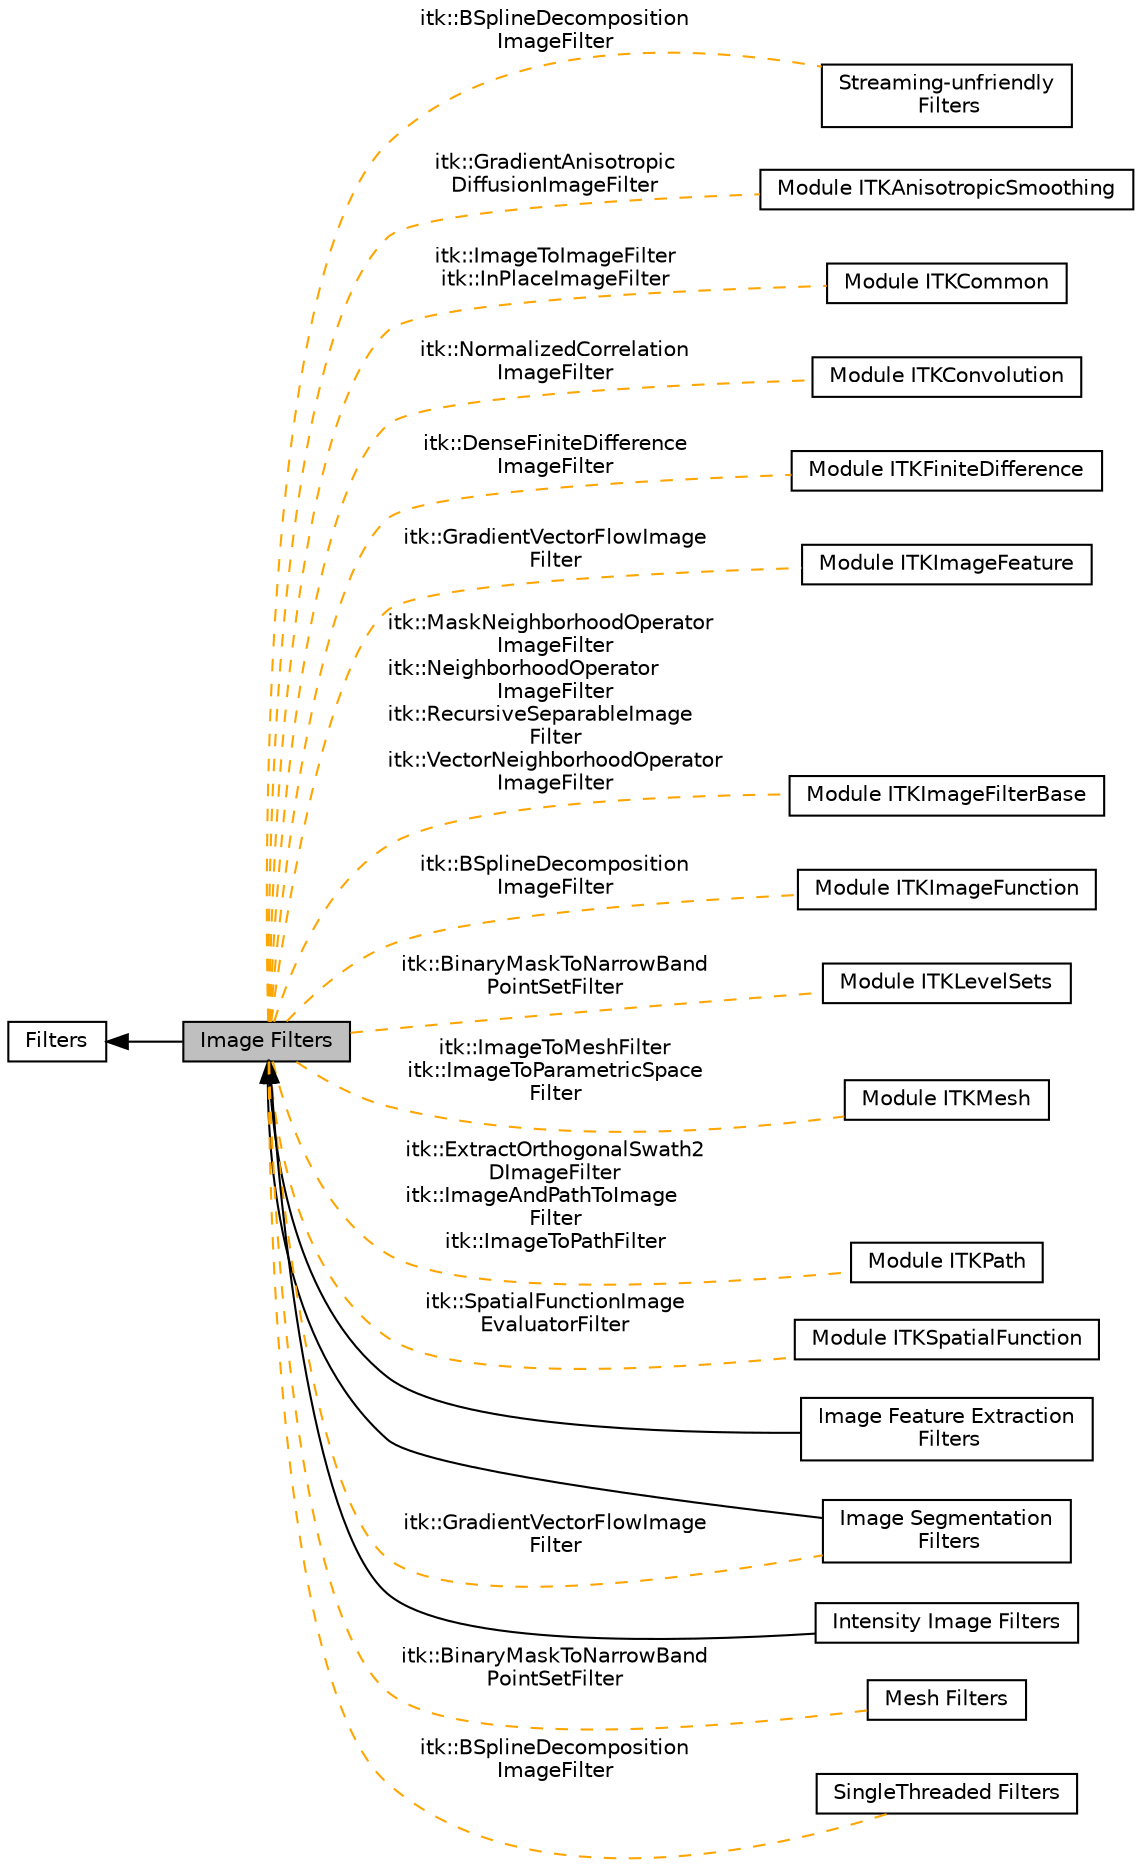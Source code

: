 digraph "Image Filters"
{
  edge [fontname="Helvetica",fontsize="10",labelfontname="Helvetica",labelfontsize="10"];
  node [fontname="Helvetica",fontsize="10",shape=box];
  rankdir=LR;
  Node9 [label="Streaming-unfriendly\l Filters",height=0.2,width=0.4,color="black", fillcolor="white", style="filled",URL="$group__CannotBeStreamed.html",tooltip=" "];
  Node2 [label="Filters",height=0.2,width=0.4,color="black", fillcolor="white", style="filled",URL="$group__Filters.html",tooltip=" "];
  Node13 [label="Module ITKAnisotropicSmoothing",height=0.2,width=0.4,color="black", fillcolor="white", style="filled",URL="$group__ITKAnisotropicSmoothing.html",tooltip=" "];
  Node15 [label="Module ITKCommon",height=0.2,width=0.4,color="black", fillcolor="white", style="filled",URL="$group__ITKCommon.html",tooltip=" "];
  Node18 [label="Module ITKConvolution",height=0.2,width=0.4,color="black", fillcolor="white", style="filled",URL="$group__ITKConvolution.html",tooltip=" "];
  Node11 [label="Module ITKFiniteDifference",height=0.2,width=0.4,color="black", fillcolor="white", style="filled",URL="$group__ITKFiniteDifference.html",tooltip=" "];
  Node14 [label="Module ITKImageFeature",height=0.2,width=0.4,color="black", fillcolor="white", style="filled",URL="$group__ITKImageFeature.html",tooltip=" "];
  Node17 [label="Module ITKImageFilterBase",height=0.2,width=0.4,color="black", fillcolor="white", style="filled",URL="$group__ITKImageFilterBase.html",tooltip=" "];
  Node10 [label="Module ITKImageFunction",height=0.2,width=0.4,color="black", fillcolor="white", style="filled",URL="$group__ITKImageFunction.html",tooltip=" "];
  Node7 [label="Module ITKLevelSets",height=0.2,width=0.4,color="black", fillcolor="white", style="filled",URL="$group__ITKLevelSets.html",tooltip=" "];
  Node16 [label="Module ITKMesh",height=0.2,width=0.4,color="black", fillcolor="white", style="filled",URL="$group__ITKMesh.html",tooltip=" "];
  Node12 [label="Module ITKPath",height=0.2,width=0.4,color="black", fillcolor="white", style="filled",URL="$group__ITKPath.html",tooltip=" "];
  Node19 [label="Module ITKSpatialFunction",height=0.2,width=0.4,color="black", fillcolor="white", style="filled",URL="$group__ITKSpatialFunction.html",tooltip=" "];
  Node4 [label="Image Feature Extraction\l Filters",height=0.2,width=0.4,color="black", fillcolor="white", style="filled",URL="$group__ImageFeatureExtraction.html",tooltip=" "];
  Node1 [label="Image Filters",height=0.2,width=0.4,color="black", fillcolor="grey75", style="filled", fontcolor="black",tooltip=" "];
  Node5 [label="Image Segmentation\l Filters",height=0.2,width=0.4,color="black", fillcolor="white", style="filled",URL="$group__ImageSegmentation.html",tooltip=" "];
  Node3 [label="Intensity Image Filters",height=0.2,width=0.4,color="black", fillcolor="white", style="filled",URL="$group__IntensityImageFilters.html",tooltip=" "];
  Node6 [label="Mesh Filters",height=0.2,width=0.4,color="black", fillcolor="white", style="filled",URL="$group__MeshFilters.html",tooltip=" "];
  Node8 [label="SingleThreaded Filters",height=0.2,width=0.4,color="black", fillcolor="white", style="filled",URL="$group__SingleThreaded.html",tooltip=" "];
  Node2->Node1 [shape=plaintext, dir="back", style="solid"];
  Node1->Node3 [shape=plaintext, dir="back", style="solid"];
  Node1->Node4 [shape=plaintext, dir="back", style="solid"];
  Node1->Node5 [shape=plaintext, dir="back", style="solid"];
  Node1->Node6 [shape=plaintext, label="itk::BinaryMaskToNarrowBand\lPointSetFilter", color="orange", dir="none", style="dashed"];
  Node1->Node7 [shape=plaintext, label="itk::BinaryMaskToNarrowBand\lPointSetFilter", color="orange", dir="none", style="dashed"];
  Node1->Node8 [shape=plaintext, label="itk::BSplineDecomposition\lImageFilter", color="orange", dir="none", style="dashed"];
  Node1->Node9 [shape=plaintext, label="itk::BSplineDecomposition\lImageFilter", color="orange", dir="none", style="dashed"];
  Node1->Node10 [shape=plaintext, label="itk::BSplineDecomposition\lImageFilter", color="orange", dir="none", style="dashed"];
  Node1->Node11 [shape=plaintext, label="itk::DenseFiniteDifference\lImageFilter", color="orange", dir="none", style="dashed"];
  Node1->Node12 [shape=plaintext, label="itk::ExtractOrthogonalSwath2\lDImageFilter\nitk::ImageAndPathToImage\lFilter\nitk::ImageToPathFilter", color="orange", dir="none", style="dashed"];
  Node1->Node13 [shape=plaintext, label="itk::GradientAnisotropic\lDiffusionImageFilter", color="orange", dir="none", style="dashed"];
  Node1->Node5 [shape=plaintext, label="itk::GradientVectorFlowImage\lFilter", color="orange", dir="none", style="dashed"];
  Node1->Node14 [shape=plaintext, label="itk::GradientVectorFlowImage\lFilter", color="orange", dir="none", style="dashed"];
  Node1->Node15 [shape=plaintext, label="itk::ImageToImageFilter\nitk::InPlaceImageFilter", color="orange", dir="none", style="dashed"];
  Node1->Node16 [shape=plaintext, label="itk::ImageToMeshFilter\nitk::ImageToParametricSpace\lFilter", color="orange", dir="none", style="dashed"];
  Node1->Node17 [shape=plaintext, label="itk::MaskNeighborhoodOperator\lImageFilter\nitk::NeighborhoodOperator\lImageFilter\nitk::RecursiveSeparableImage\lFilter\nitk::VectorNeighborhoodOperator\lImageFilter", color="orange", dir="none", style="dashed"];
  Node1->Node18 [shape=plaintext, label="itk::NormalizedCorrelation\lImageFilter", color="orange", dir="none", style="dashed"];
  Node1->Node19 [shape=plaintext, label="itk::SpatialFunctionImage\lEvaluatorFilter", color="orange", dir="none", style="dashed"];
}
